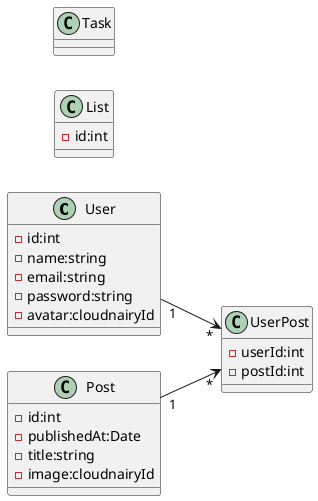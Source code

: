 @startuml 
left to right direction
class User{
    -id:int
    -name:string
    -email:string
    -password:string
    -avatar:cloudnairyId
}
class Post{
    -id:int
    -publishedAt:Date
    -title:string
    -image:cloudnairyId
}
class UserPost{
    -userId:int
    -postId:int

} 

class List {
    -id:int
}
class Task{
    
}

User "1" --> "*" UserPost
Post "1" --> "*" UserPost

@enduml